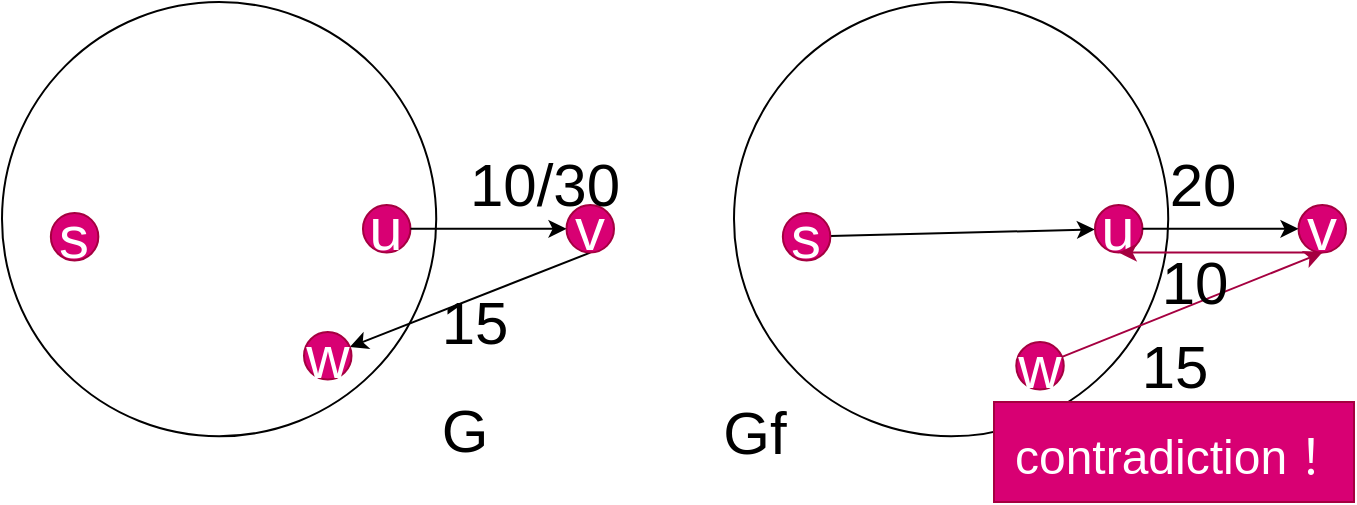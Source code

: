 <mxfile>
    <diagram id="XJVHoRL4v1FkUQzIVNX3" name="第 1 页">
        <mxGraphModel dx="749" dy="953" grid="1" gridSize="10" guides="1" tooltips="1" connect="1" arrows="1" fold="1" page="1" pageScale="1" pageWidth="827" pageHeight="1169" math="0" shadow="0">
            <root>
                <mxCell id="0"/>
                <mxCell id="1" parent="0"/>
                <mxCell id="9" value="" style="group" vertex="1" connectable="0" parent="1">
                    <mxGeometry x="430" y="130" width="310" height="250" as="geometry"/>
                </mxCell>
                <mxCell id="10" value="" style="ellipse;whiteSpace=wrap;html=1;aspect=fixed;" vertex="1" parent="9">
                    <mxGeometry width="217.118" height="217.118" as="geometry"/>
                </mxCell>
                <mxCell id="19" style="edgeStyle=none;html=1;fontSize=30;" edge="1" parent="9" source="11" target="12">
                    <mxGeometry relative="1" as="geometry"/>
                </mxCell>
                <mxCell id="11" value="&lt;font style=&quot;font-size: 30px;&quot;&gt;s&lt;/font&gt;" style="ellipse;whiteSpace=wrap;html=1;aspect=fixed;fillColor=#d80073;fontColor=#ffffff;strokeColor=#A50040;" vertex="1" parent="9">
                    <mxGeometry x="24.426" y="105.469" width="23.747" height="23.747" as="geometry"/>
                </mxCell>
                <mxCell id="12" value="&lt;font style=&quot;font-size: 30px;&quot;&gt;u&lt;/font&gt;" style="ellipse;whiteSpace=wrap;html=1;aspect=fixed;fillColor=#d80073;fontColor=#ffffff;strokeColor=#A50040;" vertex="1" parent="9">
                    <mxGeometry x="180.479" y="101.562" width="23.747" height="23.747" as="geometry"/>
                </mxCell>
                <mxCell id="20" style="edgeStyle=none;html=1;exitX=0.5;exitY=1;exitDx=0;exitDy=0;entryX=0.5;entryY=1;entryDx=0;entryDy=0;fontSize=30;fillColor=#d80073;strokeColor=#A50040;" edge="1" parent="9" source="13" target="12">
                    <mxGeometry relative="1" as="geometry"/>
                </mxCell>
                <mxCell id="13" value="&lt;font style=&quot;font-size: 30px;&quot;&gt;v&lt;/font&gt;" style="ellipse;whiteSpace=wrap;html=1;aspect=fixed;fillColor=#d80073;fontColor=#ffffff;strokeColor=#A50040;" vertex="1" parent="9">
                    <mxGeometry x="282.253" y="101.562" width="23.747" height="23.747" as="geometry"/>
                </mxCell>
                <mxCell id="14" style="edgeStyle=none;html=1;entryX=0;entryY=0.5;entryDx=0;entryDy=0;fontSize=30;" edge="1" parent="9" source="12" target="13">
                    <mxGeometry relative="1" as="geometry"/>
                </mxCell>
                <mxCell id="15" value="20" style="text;html=1;align=center;verticalAlign=middle;resizable=0;points=[];autosize=1;strokeColor=none;fillColor=none;fontSize=30;" vertex="1" parent="9">
                    <mxGeometry x="204.228" y="66.406" width="60" height="50" as="geometry"/>
                </mxCell>
                <mxCell id="41" style="edgeStyle=none;html=1;entryX=0.5;entryY=1;entryDx=0;entryDy=0;fontSize=30;fillColor=#d80073;strokeColor=#A50040;" edge="1" parent="9" source="40" target="13">
                    <mxGeometry relative="1" as="geometry"/>
                </mxCell>
                <mxCell id="40" value="&lt;font style=&quot;font-size: 30px;&quot;&gt;w&lt;/font&gt;" style="ellipse;whiteSpace=wrap;html=1;aspect=fixed;fillColor=#d80073;fontColor=#ffffff;strokeColor=#A50040;" vertex="1" parent="9">
                    <mxGeometry x="141.129" y="170.002" width="23.747" height="23.747" as="geometry"/>
                </mxCell>
                <mxCell id="42" value="15" style="text;html=1;align=center;verticalAlign=middle;resizable=0;points=[];autosize=1;strokeColor=none;fillColor=none;fontSize=30;" vertex="1" parent="9">
                    <mxGeometry x="190" y="156.88" width="60" height="50" as="geometry"/>
                </mxCell>
                <mxCell id="46" value="&lt;font style=&quot;font-size: 24px;&quot;&gt;contradiction！&lt;/font&gt;" style="text;html=1;align=center;verticalAlign=middle;resizable=0;points=[];autosize=1;strokeColor=#A50040;fillColor=#d80073;fontSize=30;fontColor=#ffffff;" vertex="1" parent="9">
                    <mxGeometry x="130" y="200" width="180" height="50" as="geometry"/>
                </mxCell>
                <mxCell id="17" value="Gf" style="text;html=1;align=center;verticalAlign=middle;resizable=0;points=[];autosize=1;strokeColor=none;fillColor=none;fontSize=30;" vertex="1" parent="9">
                    <mxGeometry x="-20" y="190" width="60" height="50" as="geometry"/>
                </mxCell>
                <mxCell id="16" value="G" style="text;html=1;align=center;verticalAlign=middle;resizable=0;points=[];autosize=1;strokeColor=none;fillColor=none;fontSize=30;" vertex="1" parent="1">
                    <mxGeometry x="270" y="318.75" width="50" height="50" as="geometry"/>
                </mxCell>
                <mxCell id="21" value="10" style="text;html=1;align=center;verticalAlign=middle;resizable=0;points=[];autosize=1;strokeColor=none;fillColor=none;fontSize=30;" vertex="1" parent="1">
                    <mxGeometry x="630" y="245" width="60" height="50" as="geometry"/>
                </mxCell>
                <mxCell id="2" value="" style="ellipse;whiteSpace=wrap;html=1;aspect=fixed;" vertex="1" parent="1">
                    <mxGeometry x="64" y="130" width="217.118" height="217.118" as="geometry"/>
                </mxCell>
                <mxCell id="3" value="&lt;font style=&quot;font-size: 30px;&quot;&gt;s&lt;/font&gt;" style="ellipse;whiteSpace=wrap;html=1;aspect=fixed;fillColor=#d80073;fontColor=#ffffff;strokeColor=#A50040;" vertex="1" parent="1">
                    <mxGeometry x="88.426" y="235.469" width="23.747" height="23.747" as="geometry"/>
                </mxCell>
                <mxCell id="4" value="&lt;font style=&quot;font-size: 30px;&quot;&gt;u&lt;/font&gt;" style="ellipse;whiteSpace=wrap;html=1;aspect=fixed;fillColor=#d80073;fontColor=#ffffff;strokeColor=#A50040;" vertex="1" parent="1">
                    <mxGeometry x="244.479" y="231.562" width="23.747" height="23.747" as="geometry"/>
                </mxCell>
                <mxCell id="38" style="edgeStyle=none;html=1;exitX=0.5;exitY=1;exitDx=0;exitDy=0;fontSize=30;" edge="1" parent="1" source="5" target="37">
                    <mxGeometry relative="1" as="geometry"/>
                </mxCell>
                <mxCell id="5" value="&lt;font style=&quot;font-size: 30px;&quot;&gt;v&lt;/font&gt;" style="ellipse;whiteSpace=wrap;html=1;aspect=fixed;fillColor=#d80073;fontColor=#ffffff;strokeColor=#A50040;" vertex="1" parent="1">
                    <mxGeometry x="346.253" y="231.562" width="23.747" height="23.747" as="geometry"/>
                </mxCell>
                <mxCell id="6" style="edgeStyle=none;html=1;entryX=0;entryY=0.5;entryDx=0;entryDy=0;fontSize=30;" edge="1" parent="1" source="4" target="5">
                    <mxGeometry relative="1" as="geometry"/>
                </mxCell>
                <mxCell id="7" value="10/30" style="text;html=1;align=center;verticalAlign=middle;resizable=0;points=[];autosize=1;strokeColor=none;fillColor=none;fontSize=30;" vertex="1" parent="1">
                    <mxGeometry x="285.188" y="196.406" width="100" height="50" as="geometry"/>
                </mxCell>
                <mxCell id="37" value="&lt;font style=&quot;font-size: 30px;&quot;&gt;w&lt;/font&gt;" style="ellipse;whiteSpace=wrap;html=1;aspect=fixed;fillColor=#d80073;fontColor=#ffffff;strokeColor=#A50040;" vertex="1" parent="1">
                    <mxGeometry x="214.999" y="295.002" width="23.747" height="23.747" as="geometry"/>
                </mxCell>
                <mxCell id="39" value="15" style="text;html=1;align=center;verticalAlign=middle;resizable=0;points=[];autosize=1;strokeColor=none;fillColor=none;fontSize=30;" vertex="1" parent="1">
                    <mxGeometry x="270" y="265" width="60" height="50" as="geometry"/>
                </mxCell>
            </root>
        </mxGraphModel>
    </diagram>
</mxfile>